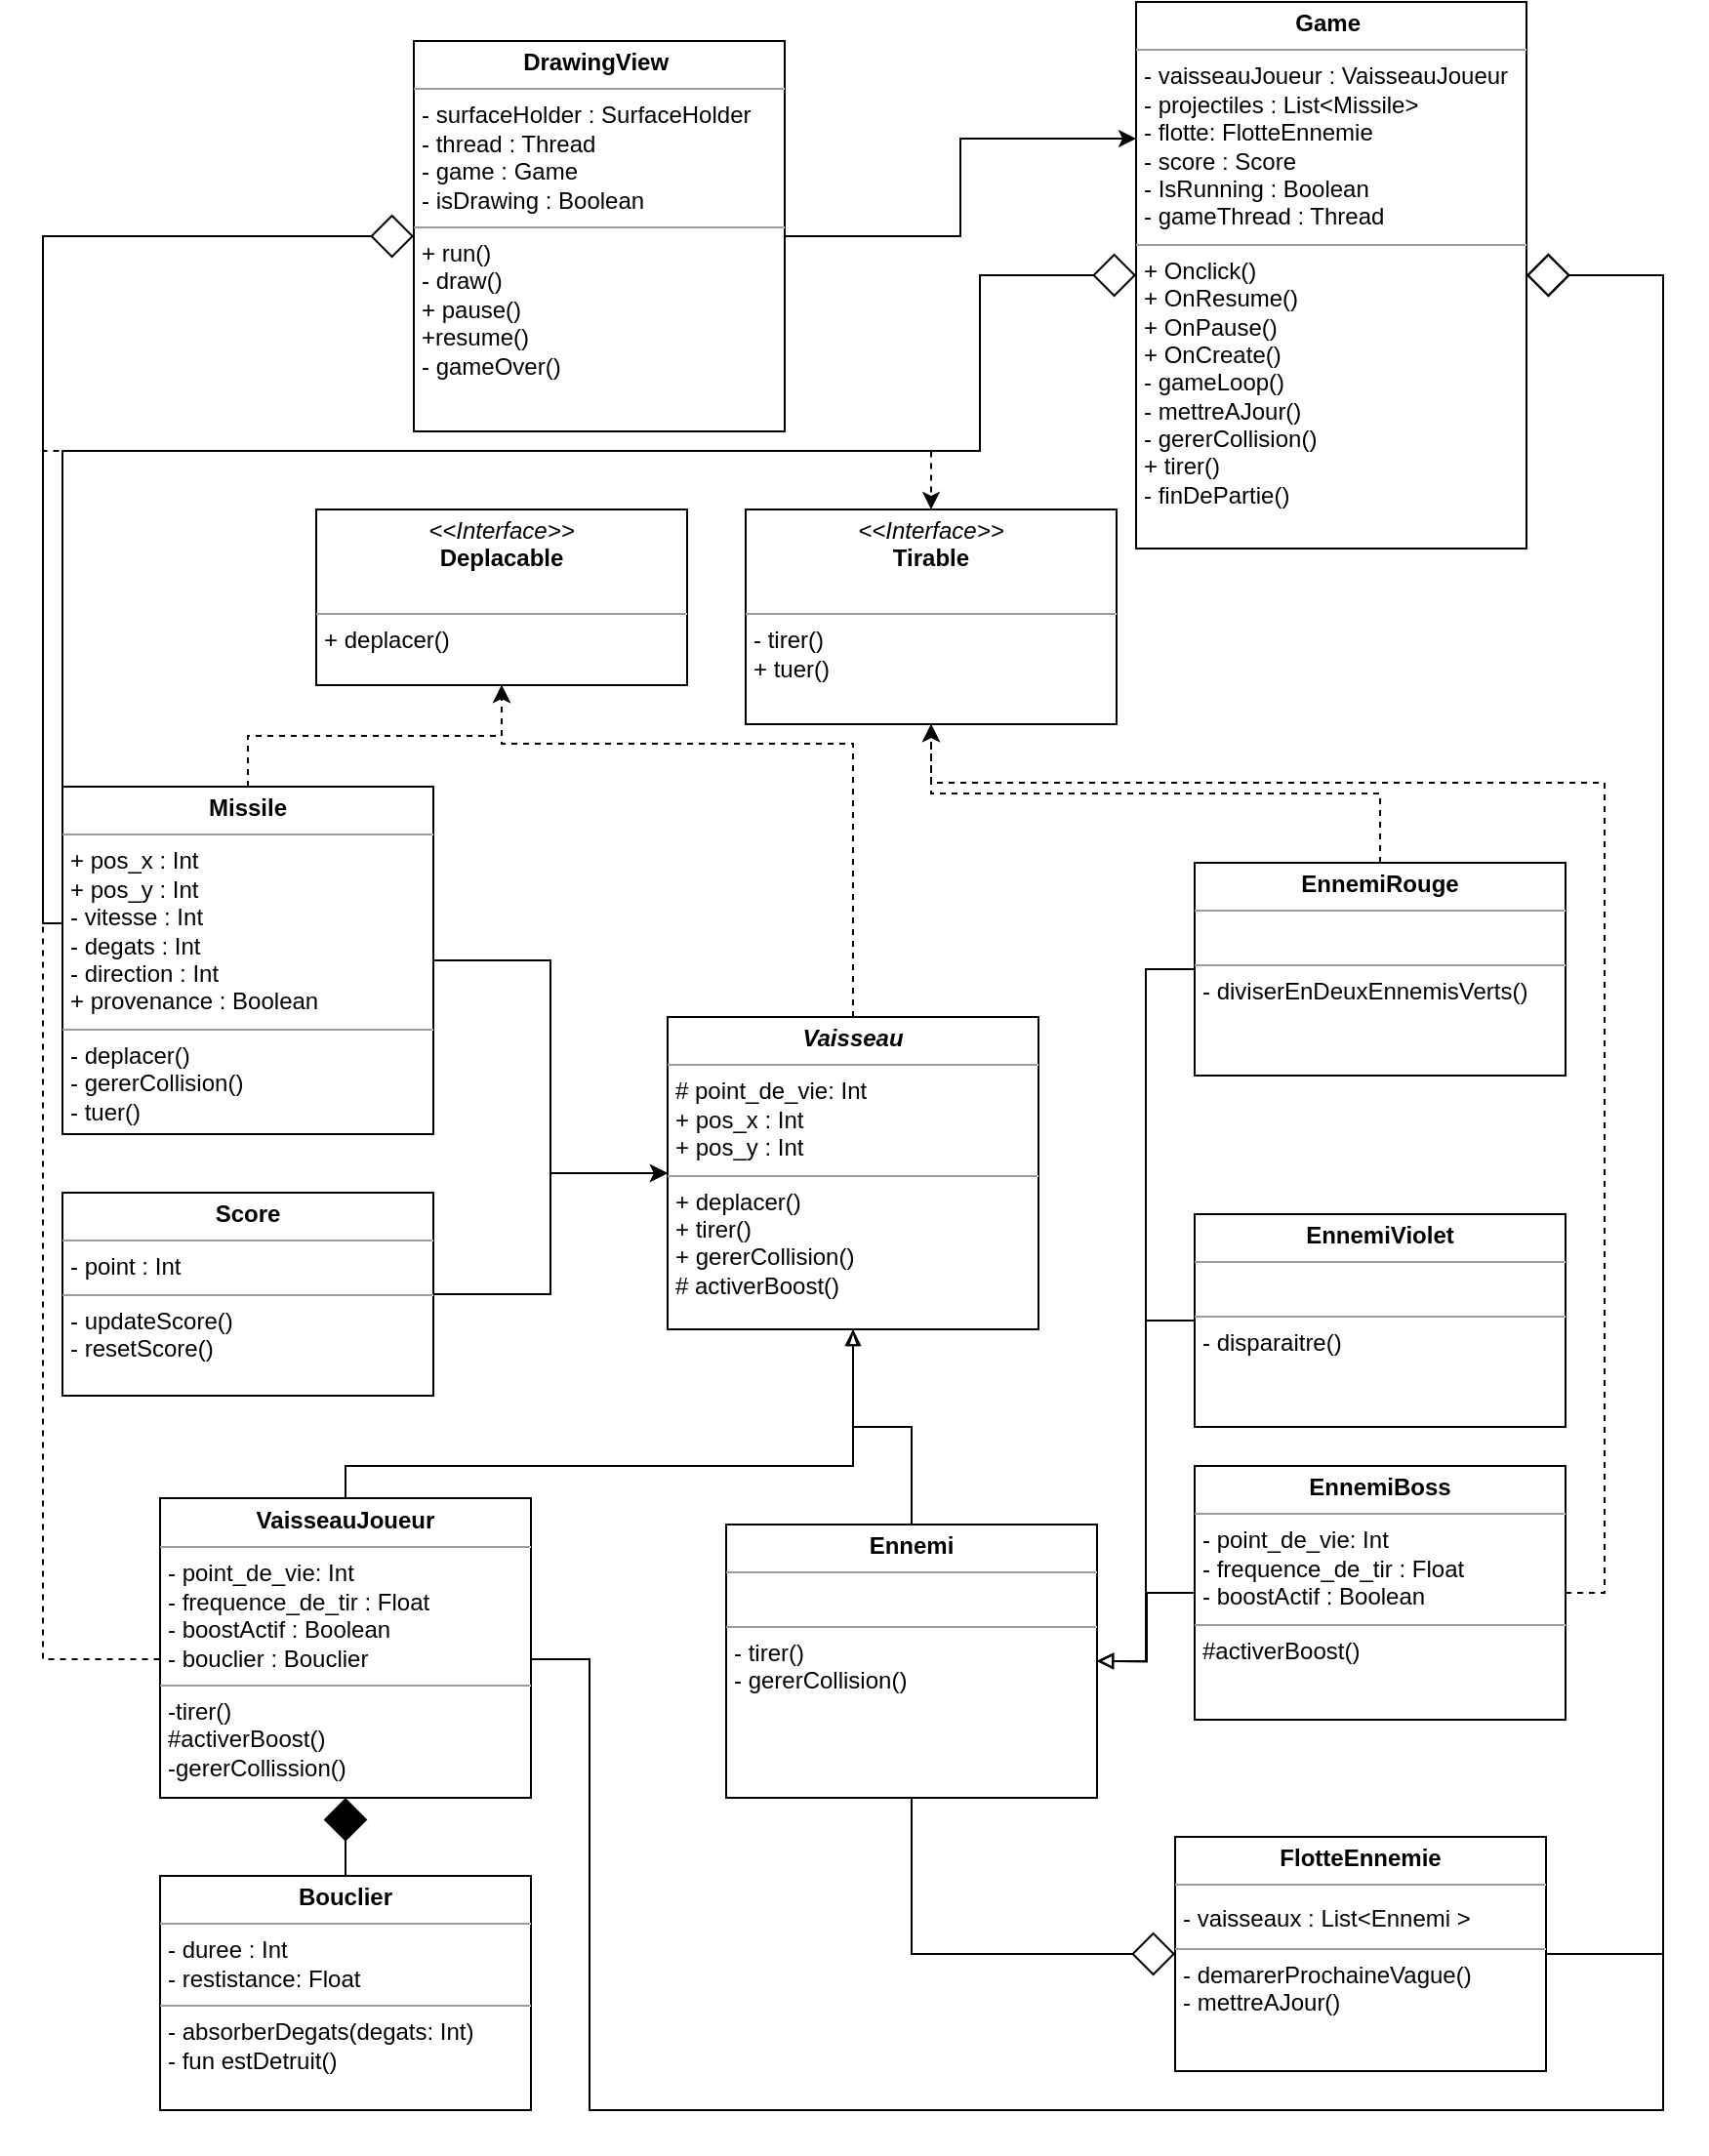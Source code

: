 <mxfile version="26.2.2">
  <diagram name="Page-1" id="c4acf3e9-155e-7222-9cf6-157b1a14988f">
    <mxGraphModel dx="2077" dy="860" grid="1" gridSize="10" guides="1" tooltips="1" connect="1" arrows="1" fold="1" page="1" pageScale="1" pageWidth="850" pageHeight="1100" background="none" math="0" shadow="0">
      <root>
        <mxCell id="0" />
        <mxCell id="1" parent="0" />
        <mxCell id="62QaWRVeRqETwR_Hx8hf-10" style="edgeStyle=orthogonalEdgeStyle;rounded=0;orthogonalLoop=1;jettySize=auto;html=1;exitX=0.5;exitY=0;exitDx=0;exitDy=0;entryX=0.5;entryY=1;entryDx=0;entryDy=0;endArrow=block;endFill=0;" parent="1" source="5d2195bd80daf111-9" target="5d2195bd80daf111-10" edge="1">
          <mxGeometry relative="1" as="geometry" />
        </mxCell>
        <mxCell id="62QaWRVeRqETwR_Hx8hf-21" style="edgeStyle=orthogonalEdgeStyle;rounded=0;orthogonalLoop=1;jettySize=auto;html=1;exitX=0.5;exitY=1;exitDx=0;exitDy=0;entryX=0;entryY=0.5;entryDx=0;entryDy=0;endArrow=diamond;endFill=0;targetPerimeterSpacing=0;endSize=20;" parent="1" source="5d2195bd80daf111-9" target="62QaWRVeRqETwR_Hx8hf-19" edge="1">
          <mxGeometry relative="1" as="geometry" />
        </mxCell>
        <mxCell id="5d2195bd80daf111-9" value="&lt;p style=&quot;margin:0px;margin-top:4px;text-align:center;&quot;&gt;&lt;b&gt;Ennemi&lt;/b&gt;&lt;/p&gt;&lt;hr size=&quot;1&quot;&gt;&lt;p style=&quot;margin:0px;margin-left:4px;&quot;&gt;&lt;br&gt;&lt;/p&gt;&lt;hr size=&quot;1&quot;&gt;&lt;p style=&quot;margin:0px;margin-left:4px;&quot;&gt;&lt;span style=&quot;background-color: transparent; color: light-dark(rgb(0, 0, 0), rgb(255, 255, 255));&quot;&gt;- tirer()&lt;/span&gt;&lt;/p&gt;&lt;p style=&quot;margin:0px;margin-left:4px;&quot;&gt;&lt;span style=&quot;background-color: transparent; color: light-dark(rgb(0, 0, 0), rgb(255, 255, 255));&quot;&gt;- gererCollision()&lt;/span&gt;&lt;/p&gt;&lt;p style=&quot;margin:0px;margin-left:4px;&quot;&gt;&lt;br&gt;&lt;/p&gt;" style="verticalAlign=top;align=left;overflow=fill;fontSize=12;fontFamily=Helvetica;html=1;rounded=0;shadow=0;comic=0;labelBackgroundColor=none;strokeWidth=1" parent="1" vertex="1">
          <mxGeometry x="360" y="780" width="190" height="140" as="geometry" />
        </mxCell>
        <mxCell id="62QaWRVeRqETwR_Hx8hf-40" style="edgeStyle=orthogonalEdgeStyle;rounded=0;orthogonalLoop=1;jettySize=auto;html=1;exitX=0.5;exitY=0;exitDx=0;exitDy=0;entryX=0.5;entryY=1;entryDx=0;entryDy=0;dashed=1;" parent="1" source="5d2195bd80daf111-10" target="5d2195bd80daf111-19" edge="1">
          <mxGeometry relative="1" as="geometry">
            <Array as="points">
              <mxPoint x="425" y="380" />
              <mxPoint x="245" y="380" />
            </Array>
          </mxGeometry>
        </mxCell>
        <mxCell id="5d2195bd80daf111-10" value="&lt;p style=&quot;margin:0px;margin-top:4px;text-align:center;&quot;&gt;&lt;b&gt;&lt;i&gt;Vaisseau&lt;/i&gt;&lt;/b&gt;&lt;/p&gt;&lt;hr size=&quot;1&quot;&gt;&lt;p style=&quot;margin:0px;margin-left:4px;&quot;&gt;# point_de_vie: Int&lt;/p&gt;&lt;p style=&quot;margin:0px;margin-left:4px;&quot;&gt;+ pos_x : Int&lt;/p&gt;&lt;p style=&quot;margin:0px;margin-left:4px;&quot;&gt;+ pos_y : Int&lt;/p&gt;&lt;hr size=&quot;1&quot;&gt;&lt;p style=&quot;margin:0px;margin-left:4px;&quot;&gt;+ deplacer()&lt;/p&gt;&lt;p style=&quot;margin:0px;margin-left:4px;&quot;&gt;+ tirer()&lt;/p&gt;&lt;p style=&quot;margin:0px;margin-left:4px;&quot;&gt;&lt;span style=&quot;background-color: transparent; color: light-dark(rgb(0, 0, 0), rgb(255, 255, 255));&quot;&gt;+ gererCollision()&lt;/span&gt;&lt;/p&gt;&lt;p style=&quot;margin:0px;margin-left:4px;&quot;&gt;# activerBoost()&lt;/p&gt;" style="verticalAlign=top;align=left;overflow=fill;fontSize=12;fontFamily=Helvetica;html=1;rounded=0;shadow=0;comic=0;labelBackgroundColor=none;strokeWidth=1" parent="1" vertex="1">
          <mxGeometry x="330" y="520" width="190" height="160" as="geometry" />
        </mxCell>
        <mxCell id="62QaWRVeRqETwR_Hx8hf-38" style="edgeStyle=orthogonalEdgeStyle;rounded=0;orthogonalLoop=1;jettySize=auto;html=1;exitX=0;exitY=0.5;exitDx=0;exitDy=0;entryX=0.5;entryY=0;entryDx=0;entryDy=0;dashed=1;" parent="1" source="5d2195bd80daf111-12" target="5d2195bd80daf111-15" edge="1">
          <mxGeometry relative="1" as="geometry">
            <Array as="points">
              <mxPoint x="70" y="849" />
              <mxPoint x="10" y="849" />
              <mxPoint x="10" y="230" />
              <mxPoint x="465" y="230" />
            </Array>
          </mxGeometry>
        </mxCell>
        <mxCell id="62QaWRVeRqETwR_Hx8hf-44" style="edgeStyle=orthogonalEdgeStyle;rounded=0;orthogonalLoop=1;jettySize=auto;html=1;exitX=1;exitY=0.5;exitDx=0;exitDy=0;entryX=1;entryY=0.5;entryDx=0;entryDy=0;endArrow=diamond;endFill=0;endSize=20;" parent="1" source="5d2195bd80daf111-12" target="5d2195bd80daf111-18" edge="1">
          <mxGeometry relative="1" as="geometry">
            <Array as="points">
              <mxPoint x="260" y="849" />
              <mxPoint x="290" y="849" />
              <mxPoint x="290" y="1080" />
              <mxPoint x="840" y="1080" />
              <mxPoint x="840" y="140" />
            </Array>
          </mxGeometry>
        </mxCell>
        <mxCell id="62QaWRVeRqETwR_Hx8hf-49" style="edgeStyle=orthogonalEdgeStyle;rounded=0;orthogonalLoop=1;jettySize=auto;html=1;exitX=0.5;exitY=0;exitDx=0;exitDy=0;entryX=0.5;entryY=1;entryDx=0;entryDy=0;endArrow=blockThin;endFill=0;" parent="1" source="5d2195bd80daf111-12" target="5d2195bd80daf111-10" edge="1">
          <mxGeometry relative="1" as="geometry">
            <Array as="points">
              <mxPoint x="165" y="750" />
              <mxPoint x="425" y="750" />
            </Array>
          </mxGeometry>
        </mxCell>
        <mxCell id="5d2195bd80daf111-12" value="&lt;p style=&quot;margin:0px;margin-top:4px;text-align:center;&quot;&gt;&lt;b&gt;VaisseauJoueur&lt;/b&gt;&lt;/p&gt;&lt;hr size=&quot;1&quot;&gt;&lt;p style=&quot;margin:0px;margin-left:4px;&quot;&gt;- point_de_vie: Int&lt;br&gt;&lt;/p&gt;&lt;p style=&quot;margin:0px;margin-left:4px;&quot;&gt;- frequence_de_tir : Float&lt;/p&gt;&lt;p style=&quot;margin:0px;margin-left:4px;&quot;&gt;- boostActif : Boolean&lt;/p&gt;&lt;p style=&quot;margin:0px;margin-left:4px;&quot;&gt;- bouclier : Bouclier&lt;/p&gt;&lt;hr size=&quot;1&quot;&gt;&lt;p style=&quot;margin:0px;margin-left:4px;&quot;&gt;-tirer()&lt;/p&gt;&lt;p style=&quot;margin:0px;margin-left:4px;&quot;&gt;#activerBoost()&lt;/p&gt;&lt;p style=&quot;margin:0px;margin-left:4px;&quot;&gt;-gererCollission()&lt;/p&gt;&lt;p style=&quot;margin:0px;margin-left:4px;&quot;&gt;&lt;br&gt;&lt;/p&gt;" style="verticalAlign=top;align=left;overflow=fill;fontSize=12;fontFamily=Helvetica;html=1;rounded=0;shadow=0;comic=0;labelBackgroundColor=none;strokeWidth=1" parent="1" vertex="1">
          <mxGeometry x="70" y="766.5" width="190" height="153.5" as="geometry" />
        </mxCell>
        <mxCell id="5d2195bd80daf111-15" value="&lt;p style=&quot;margin:0px;margin-top:4px;text-align:center;&quot;&gt;&lt;i&gt;&amp;lt;&amp;lt;Interface&amp;gt;&amp;gt;&lt;/i&gt;&lt;br&gt;&lt;b&gt;Tirable&lt;/b&gt;&lt;/p&gt;&lt;p style=&quot;margin:0px;margin-left:4px;&quot;&gt;&lt;br&gt;&lt;/p&gt;&lt;hr size=&quot;1&quot;&gt;&lt;p style=&quot;margin:0px;margin-left:4px;&quot;&gt;- tirer()&lt;br&gt;+ tuer()&lt;/p&gt;" style="verticalAlign=top;align=left;overflow=fill;fontSize=12;fontFamily=Helvetica;html=1;rounded=0;shadow=0;comic=0;labelBackgroundColor=none;strokeWidth=1" parent="1" vertex="1">
          <mxGeometry x="370" y="260" width="190" height="110" as="geometry" />
        </mxCell>
        <mxCell id="5d2195bd80daf111-18" value="&lt;p style=&quot;margin:0px;margin-top:4px;text-align:center;&quot;&gt;&lt;b&gt;Game&amp;nbsp;&lt;/b&gt;&lt;/p&gt;&lt;hr size=&quot;1&quot;&gt;&lt;p style=&quot;margin:0px;margin-left:4px;&quot;&gt;- vaisseauJoueur : VaisseauJoueur&lt;/p&gt;&lt;p style=&quot;margin:0px;margin-left:4px;&quot;&gt;- projectiles : List&amp;lt;Missile&amp;gt;&lt;/p&gt;&lt;p style=&quot;margin:0px;margin-left:4px;&quot;&gt;- flotte: FlotteEnnemie&lt;/p&gt;&lt;p style=&quot;margin:0px;margin-left:4px;&quot;&gt;- score : Score&lt;/p&gt;&lt;p style=&quot;margin:0px;margin-left:4px;&quot;&gt;- IsRunning : Boolean&lt;/p&gt;&lt;p style=&quot;margin:0px;margin-left:4px;&quot;&gt;- gameThread : Thread&lt;/p&gt;&lt;hr size=&quot;1&quot;&gt;&lt;p style=&quot;margin:0px;margin-left:4px;&quot;&gt;+ Onclick()&lt;/p&gt;&lt;p style=&quot;margin:0px;margin-left:4px;&quot;&gt;+ OnResume()&lt;/p&gt;&lt;p style=&quot;margin:0px;margin-left:4px;&quot;&gt;+ OnPause()&lt;/p&gt;&lt;p style=&quot;margin:0px;margin-left:4px;&quot;&gt;+ OnCreate()&lt;/p&gt;&lt;p style=&quot;margin:0px;margin-left:4px;&quot;&gt;- gameLoop()&lt;/p&gt;&lt;p style=&quot;margin:0px;margin-left:4px;&quot;&gt;- mettreAJour()&lt;/p&gt;&lt;p style=&quot;margin:0px;margin-left:4px;&quot;&gt;- gererCollision()&lt;/p&gt;&lt;p style=&quot;margin:0px;margin-left:4px;&quot;&gt;+ tirer()&lt;/p&gt;&lt;p style=&quot;margin:0px;margin-left:4px;&quot;&gt;- finDePartie()&lt;/p&gt;" style="verticalAlign=top;align=left;overflow=fill;fontSize=12;fontFamily=Helvetica;html=1;rounded=0;shadow=0;comic=0;labelBackgroundColor=none;strokeWidth=1" parent="1" vertex="1">
          <mxGeometry x="570" width="200" height="280" as="geometry" />
        </mxCell>
        <mxCell id="5d2195bd80daf111-19" value="&lt;p style=&quot;margin:0px;margin-top:4px;text-align:center;&quot;&gt;&lt;i&gt;&amp;lt;&amp;lt;Interface&amp;gt;&amp;gt;&lt;/i&gt;&lt;br&gt;&lt;b&gt;Deplacable&lt;/b&gt;&lt;/p&gt;&lt;p style=&quot;margin:0px;margin-left:4px;&quot;&gt;&lt;br&gt;&lt;/p&gt;&lt;hr size=&quot;1&quot;&gt;&lt;p style=&quot;margin:0px;margin-left:4px;&quot;&gt;+ deplacer()&lt;br&gt;&lt;br&gt;&lt;/p&gt;" style="verticalAlign=top;align=left;overflow=fill;fontSize=12;fontFamily=Helvetica;html=1;rounded=0;shadow=0;comic=0;labelBackgroundColor=none;strokeWidth=1" parent="1" vertex="1">
          <mxGeometry x="150" y="260" width="190" height="90" as="geometry" />
        </mxCell>
        <mxCell id="62QaWRVeRqETwR_Hx8hf-22" style="edgeStyle=orthogonalEdgeStyle;rounded=0;orthogonalLoop=1;jettySize=auto;html=1;exitX=1;exitY=0.5;exitDx=0;exitDy=0;entryX=0;entryY=0.5;entryDx=0;entryDy=0;" parent="1" source="5d2195bd80daf111-20" target="5d2195bd80daf111-10" edge="1">
          <mxGeometry relative="1" as="geometry" />
        </mxCell>
        <mxCell id="62QaWRVeRqETwR_Hx8hf-39" style="edgeStyle=orthogonalEdgeStyle;rounded=0;orthogonalLoop=1;jettySize=auto;html=1;exitX=0.5;exitY=0;exitDx=0;exitDy=0;entryX=0.5;entryY=1;entryDx=0;entryDy=0;dashed=1;" parent="1" source="5d2195bd80daf111-20" target="5d2195bd80daf111-19" edge="1">
          <mxGeometry relative="1" as="geometry" />
        </mxCell>
        <mxCell id="62QaWRVeRqETwR_Hx8hf-47" style="edgeStyle=orthogonalEdgeStyle;rounded=0;orthogonalLoop=1;jettySize=auto;html=1;exitX=0;exitY=0.5;exitDx=0;exitDy=0;entryX=0;entryY=0.5;entryDx=0;entryDy=0;endArrow=diamond;endFill=0;endSize=20;" parent="1" source="5d2195bd80daf111-20" target="62QaWRVeRqETwR_Hx8hf-35" edge="1">
          <mxGeometry relative="1" as="geometry">
            <Array as="points">
              <mxPoint x="20" y="472" />
              <mxPoint x="10" y="472" />
              <mxPoint x="10" y="120" />
            </Array>
          </mxGeometry>
        </mxCell>
        <mxCell id="62QaWRVeRqETwR_Hx8hf-48" style="edgeStyle=orthogonalEdgeStyle;rounded=0;orthogonalLoop=1;jettySize=auto;html=1;exitX=0;exitY=0.5;exitDx=0;exitDy=0;entryX=0;entryY=0.5;entryDx=0;entryDy=0;endArrow=diamond;endFill=0;endSize=20;" parent="1" source="5d2195bd80daf111-20" target="5d2195bd80daf111-18" edge="1">
          <mxGeometry relative="1" as="geometry">
            <Array as="points">
              <mxPoint x="20" y="230" />
              <mxPoint x="490" y="230" />
              <mxPoint x="490" y="140" />
            </Array>
          </mxGeometry>
        </mxCell>
        <mxCell id="5d2195bd80daf111-20" value="&lt;p style=&quot;margin:0px;margin-top:4px;text-align:center;&quot;&gt;&lt;b&gt;Missile&lt;/b&gt;&lt;/p&gt;&lt;hr size=&quot;1&quot;&gt;&lt;p style=&quot;margin:0px;margin-left:4px;&quot;&gt;+ pos_x : Int&lt;br&gt;&lt;/p&gt;&lt;p style=&quot;margin:0px;margin-left:4px;&quot;&gt;+ pos_y : Int&lt;/p&gt;&lt;p style=&quot;margin:0px;margin-left:4px;&quot;&gt;- vitesse : Int&lt;/p&gt;&lt;p style=&quot;margin:0px;margin-left:4px;&quot;&gt;- degats : Int&lt;/p&gt;&lt;p style=&quot;margin:0px;margin-left:4px;&quot;&gt;- direction : Int&lt;/p&gt;&lt;p style=&quot;margin:0px;margin-left:4px;&quot;&gt;+ provenance : Boolean&lt;/p&gt;&lt;hr size=&quot;1&quot;&gt;&lt;p style=&quot;margin:0px;margin-left:4px;&quot;&gt;- deplacer()&lt;/p&gt;&lt;p style=&quot;margin:0px;margin-left:4px;&quot;&gt;- gererCollision()&lt;/p&gt;&lt;p style=&quot;margin:0px;margin-left:4px;&quot;&gt;- tuer()&lt;/p&gt;&lt;p style=&quot;margin:0px;margin-left:4px;&quot;&gt;&lt;br&gt;&lt;/p&gt;&lt;p style=&quot;margin:0px;margin-left:4px;&quot;&gt;&lt;br&gt;&lt;/p&gt;" style="verticalAlign=top;align=left;overflow=fill;fontSize=12;fontFamily=Helvetica;html=1;rounded=0;shadow=0;comic=0;labelBackgroundColor=none;strokeWidth=1" parent="1" vertex="1">
          <mxGeometry x="20" y="402" width="190" height="178" as="geometry" />
        </mxCell>
        <mxCell id="62QaWRVeRqETwR_Hx8hf-14" style="edgeStyle=orthogonalEdgeStyle;rounded=0;orthogonalLoop=1;jettySize=auto;html=1;exitX=0;exitY=0.5;exitDx=0;exitDy=0;entryX=1;entryY=0.5;entryDx=0;entryDy=0;endArrow=block;endFill=0;" parent="1" source="62QaWRVeRqETwR_Hx8hf-12" target="5d2195bd80daf111-9" edge="1">
          <mxGeometry relative="1" as="geometry" />
        </mxCell>
        <mxCell id="62QaWRVeRqETwR_Hx8hf-42" style="edgeStyle=orthogonalEdgeStyle;rounded=0;orthogonalLoop=1;jettySize=auto;html=1;exitX=0.5;exitY=0;exitDx=0;exitDy=0;entryX=0.5;entryY=1;entryDx=0;entryDy=0;dashed=1;" parent="1" source="62QaWRVeRqETwR_Hx8hf-12" target="5d2195bd80daf111-15" edge="1">
          <mxGeometry relative="1" as="geometry" />
        </mxCell>
        <mxCell id="62QaWRVeRqETwR_Hx8hf-12" value="&lt;p style=&quot;margin:0px;margin-top:4px;text-align:center;&quot;&gt;&lt;b&gt;EnnemiRouge&lt;/b&gt;&lt;/p&gt;&lt;hr size=&quot;1&quot;&gt;&lt;p style=&quot;margin:0px;margin-left:4px;&quot;&gt;&lt;br&gt;&lt;/p&gt;&lt;hr size=&quot;1&quot;&gt;&lt;p style=&quot;margin:0px;margin-left:4px;&quot;&gt;- diviserEnDeuxEnnemisVerts()&lt;br&gt;&lt;br&gt;&lt;/p&gt;" style="verticalAlign=top;align=left;overflow=fill;fontSize=12;fontFamily=Helvetica;html=1;rounded=0;shadow=0;comic=0;labelBackgroundColor=none;strokeWidth=1" parent="1" vertex="1">
          <mxGeometry x="600" y="441" width="190" height="109" as="geometry" />
        </mxCell>
        <mxCell id="62QaWRVeRqETwR_Hx8hf-16" style="edgeStyle=orthogonalEdgeStyle;rounded=0;orthogonalLoop=1;jettySize=auto;html=1;exitX=0;exitY=0.5;exitDx=0;exitDy=0;entryX=1;entryY=0.5;entryDx=0;entryDy=0;endArrow=block;endFill=0;" parent="1" source="62QaWRVeRqETwR_Hx8hf-13" target="5d2195bd80daf111-9" edge="1">
          <mxGeometry relative="1" as="geometry" />
        </mxCell>
        <mxCell id="62QaWRVeRqETwR_Hx8hf-13" value="&lt;p style=&quot;margin:0px;margin-top:4px;text-align:center;&quot;&gt;&lt;b&gt;EnnemiViolet&lt;/b&gt;&lt;/p&gt;&lt;hr size=&quot;1&quot;&gt;&lt;p style=&quot;margin:0px;margin-left:4px;&quot;&gt;&lt;br&gt;&lt;/p&gt;&lt;hr size=&quot;1&quot;&gt;&lt;p style=&quot;margin:0px;margin-left:4px;&quot;&gt;- disparaitre()&lt;br&gt;&lt;/p&gt;" style="verticalAlign=top;align=left;overflow=fill;fontSize=12;fontFamily=Helvetica;html=1;rounded=0;shadow=0;comic=0;labelBackgroundColor=none;strokeWidth=1" parent="1" vertex="1">
          <mxGeometry x="600" y="621" width="190" height="109" as="geometry" />
        </mxCell>
        <mxCell id="62QaWRVeRqETwR_Hx8hf-18" style="edgeStyle=orthogonalEdgeStyle;rounded=0;orthogonalLoop=1;jettySize=auto;html=1;exitX=0;exitY=0.5;exitDx=0;exitDy=0;endArrow=block;endFill=0;" parent="1" source="62QaWRVeRqETwR_Hx8hf-17" edge="1">
          <mxGeometry relative="1" as="geometry">
            <mxPoint x="550" y="849.818" as="targetPoint" />
          </mxGeometry>
        </mxCell>
        <mxCell id="62QaWRVeRqETwR_Hx8hf-41" style="edgeStyle=orthogonalEdgeStyle;rounded=0;orthogonalLoop=1;jettySize=auto;html=1;exitX=1;exitY=0.5;exitDx=0;exitDy=0;dashed=1;entryX=0.5;entryY=1;entryDx=0;entryDy=0;" parent="1" source="62QaWRVeRqETwR_Hx8hf-17" target="5d2195bd80daf111-15" edge="1">
          <mxGeometry relative="1" as="geometry">
            <Array as="points">
              <mxPoint x="810" y="815" />
              <mxPoint x="810" y="400" />
              <mxPoint x="465" y="400" />
            </Array>
          </mxGeometry>
        </mxCell>
        <mxCell id="62QaWRVeRqETwR_Hx8hf-17" value="&lt;p style=&quot;margin:0px;margin-top:4px;text-align:center;&quot;&gt;&lt;b&gt;EnnemiBoss&lt;/b&gt;&lt;/p&gt;&lt;hr size=&quot;1&quot;&gt;&lt;p style=&quot;margin:0px;margin-left:4px;&quot;&gt;- point_de_vie: Int&lt;/p&gt;&lt;p style=&quot;margin:0px;margin-left:4px;&quot;&gt;- frequence_de_tir : Float&lt;/p&gt;&lt;p style=&quot;margin:0px;margin-left:4px;&quot;&gt;- boostActif : Boolean&lt;/p&gt;&lt;hr size=&quot;1&quot;&gt;&lt;p style=&quot;margin:0px;margin-left:4px;&quot;&gt;#activerBoost()&lt;/p&gt;&lt;p style=&quot;margin:0px;margin-left:4px;&quot;&gt;&lt;br&gt;&lt;br&gt;&lt;/p&gt;" style="verticalAlign=top;align=left;overflow=fill;fontSize=12;fontFamily=Helvetica;html=1;rounded=0;shadow=0;comic=0;labelBackgroundColor=none;strokeWidth=1" parent="1" vertex="1">
          <mxGeometry x="600" y="750" width="190" height="130" as="geometry" />
        </mxCell>
        <mxCell id="62QaWRVeRqETwR_Hx8hf-46" style="edgeStyle=orthogonalEdgeStyle;rounded=0;orthogonalLoop=1;jettySize=auto;html=1;exitX=1;exitY=0.5;exitDx=0;exitDy=0;entryX=1;entryY=0.5;entryDx=0;entryDy=0;endArrow=diamond;endFill=0;endSize=20;" parent="1" source="62QaWRVeRqETwR_Hx8hf-19" target="5d2195bd80daf111-18" edge="1">
          <mxGeometry relative="1" as="geometry">
            <Array as="points">
              <mxPoint x="840" y="1000" />
              <mxPoint x="840" y="140" />
            </Array>
          </mxGeometry>
        </mxCell>
        <mxCell id="62QaWRVeRqETwR_Hx8hf-19" value="&lt;p style=&quot;margin:0px;margin-top:4px;text-align:center;&quot;&gt;&lt;b&gt;FlotteEnnemie&lt;/b&gt;&lt;/p&gt;&lt;hr size=&quot;1&quot;&gt;&lt;p style=&quot;margin:0px;margin-left:4px;&quot;&gt;- vaisseaux : List&amp;lt;Ennemi &amp;gt;&lt;span style=&quot;font-size: 12pt; text-indent: -18pt; text-wrap-mode: wrap; background-color: transparent; color: light-dark(rgb(0, 0, 0), rgb(255, 255, 255)); font-family: Symbol;&quot;&gt;&lt;span style=&quot;font-variant-numeric: normal; font-variant-east-asian: normal; font-variant-alternates: normal; font-size-adjust: none; font-kerning: auto; font-optical-sizing: auto; font-feature-settings: normal; font-variation-settings: normal; font-variant-position: normal; font-variant-emoji: normal; font-stretch: normal; font-size: 7pt; line-height: normal; font-family: &amp;quot;Times New Roman&amp;quot;;&quot;&gt;&amp;nbsp; &amp;nbsp; &amp;nbsp;&amp;nbsp;&lt;/span&gt;&lt;/span&gt;&lt;/p&gt;&lt;p style=&quot;margin: 0cm 0cm 0cm 108pt; font-size: 12pt; font-family: Aptos, sans-serif; text-wrap-mode: wrap; text-indent: -18pt;&quot; class=&quot;MsoListParagraph&quot;&gt;&lt;/p&gt;&lt;hr size=&quot;1&quot;&gt;&lt;p style=&quot;margin:0px;margin-left:4px;&quot;&gt;- demarerProchaineVague()&lt;/p&gt;&lt;p style=&quot;margin:0px;margin-left:4px;&quot;&gt;- mettreAJour()&lt;/p&gt;" style="verticalAlign=top;align=left;overflow=fill;fontSize=12;fontFamily=Helvetica;html=1;rounded=0;shadow=0;comic=0;labelBackgroundColor=none;strokeWidth=1" parent="1" vertex="1">
          <mxGeometry x="590" y="940" width="190" height="120" as="geometry" />
        </mxCell>
        <mxCell id="62QaWRVeRqETwR_Hx8hf-26" style="edgeStyle=orthogonalEdgeStyle;rounded=0;orthogonalLoop=1;jettySize=auto;html=1;exitX=1;exitY=0.5;exitDx=0;exitDy=0;entryX=0;entryY=0.5;entryDx=0;entryDy=0;" parent="1" source="62QaWRVeRqETwR_Hx8hf-23" target="5d2195bd80daf111-10" edge="1">
          <mxGeometry relative="1" as="geometry" />
        </mxCell>
        <mxCell id="62QaWRVeRqETwR_Hx8hf-23" value="&lt;p style=&quot;margin:0px;margin-top:4px;text-align:center;&quot;&gt;&lt;b&gt;Score&lt;/b&gt;&lt;/p&gt;&lt;hr size=&quot;1&quot;&gt;&lt;p style=&quot;margin:0px;margin-left:4px;&quot;&gt;- point : Int&lt;/p&gt;&lt;hr size=&quot;1&quot;&gt;&lt;p style=&quot;margin:0px;margin-left:4px;&quot;&gt;- updateScore()&lt;/p&gt;&lt;p style=&quot;margin:0px;margin-left:4px;&quot;&gt;- resetScore()&lt;/p&gt;" style="verticalAlign=top;align=left;overflow=fill;fontSize=12;fontFamily=Helvetica;html=1;rounded=0;shadow=0;comic=0;labelBackgroundColor=none;strokeWidth=1" parent="1" vertex="1">
          <mxGeometry x="20" y="610" width="190" height="104" as="geometry" />
        </mxCell>
        <mxCell id="62QaWRVeRqETwR_Hx8hf-36" style="edgeStyle=orthogonalEdgeStyle;rounded=0;orthogonalLoop=1;jettySize=auto;html=1;exitX=0.5;exitY=0;exitDx=0;exitDy=0;entryX=0.5;entryY=1;entryDx=0;entryDy=0;endArrow=diamond;endFill=1;endSize=20;" parent="1" source="62QaWRVeRqETwR_Hx8hf-27" target="5d2195bd80daf111-12" edge="1">
          <mxGeometry relative="1" as="geometry" />
        </mxCell>
        <mxCell id="62QaWRVeRqETwR_Hx8hf-27" value="&lt;p style=&quot;margin:0px;margin-top:4px;text-align:center;&quot;&gt;&lt;b&gt;Bouclier&lt;/b&gt;&lt;/p&gt;&lt;hr size=&quot;1&quot;&gt;&lt;p style=&quot;margin:0px;margin-left:4px;&quot;&gt;- duree : Int&lt;br&gt;- restistance: Float&lt;/p&gt;&lt;hr size=&quot;1&quot;&gt;&lt;p style=&quot;margin:0px;margin-left:4px;&quot;&gt;-&amp;nbsp;&lt;span style=&quot;background-color: transparent; color: light-dark(rgb(0, 0, 0), rgb(255, 255, 255));&quot;&gt;absorberDegats(degats: Int)&lt;/span&gt;&lt;/p&gt;&lt;p style=&quot;margin:0px;margin-left:4px;&quot;&gt;- fun estDetruit()&lt;/p&gt;&lt;p style=&quot;margin:0px;margin-left:4px;&quot;&gt;&lt;br&gt;&lt;/p&gt;" style="verticalAlign=top;align=left;overflow=fill;fontSize=12;fontFamily=Helvetica;html=1;rounded=0;shadow=0;comic=0;labelBackgroundColor=none;strokeWidth=1" parent="1" vertex="1">
          <mxGeometry x="70" y="960" width="190" height="120" as="geometry" />
        </mxCell>
        <mxCell id="_vCCF0hSK18hMk93YbSK-3" style="edgeStyle=orthogonalEdgeStyle;rounded=0;orthogonalLoop=1;jettySize=auto;html=1;exitX=1;exitY=0.5;exitDx=0;exitDy=0;entryX=0;entryY=0.25;entryDx=0;entryDy=0;" parent="1" source="62QaWRVeRqETwR_Hx8hf-35" target="5d2195bd80daf111-18" edge="1">
          <mxGeometry relative="1" as="geometry" />
        </mxCell>
        <mxCell id="62QaWRVeRqETwR_Hx8hf-35" value="&lt;p style=&quot;margin:0px;margin-top:4px;text-align:center;&quot;&gt;&lt;b style=&quot;background-color: transparent; color: light-dark(rgb(0, 0, 0), rgb(255, 255, 255));&quot;&gt;DrawingView&amp;nbsp;&lt;/b&gt;&lt;/p&gt;&lt;hr size=&quot;1&quot;&gt;&lt;p style=&quot;margin:0px;margin-left:4px;&quot;&gt;- surfaceHolder : SurfaceHolder&amp;nbsp;&lt;/p&gt;&lt;p style=&quot;margin:0px;margin-left:4px;&quot;&gt;- thread : Thread&lt;/p&gt;&lt;p style=&quot;margin:0px;margin-left:4px;&quot;&gt;- game : Game&lt;/p&gt;&lt;p style=&quot;margin:0px;margin-left:4px;&quot;&gt;- isDrawing : Boolean&lt;/p&gt;&lt;hr size=&quot;1&quot;&gt;&lt;p style=&quot;margin:0px;margin-left:4px;&quot;&gt;+ run()&lt;/p&gt;&lt;p style=&quot;margin:0px;margin-left:4px;&quot;&gt;- draw()&lt;/p&gt;&lt;p style=&quot;margin:0px;margin-left:4px;&quot;&gt;+ pause()&lt;/p&gt;&lt;p style=&quot;margin:0px;margin-left:4px;&quot;&gt;+resume()&lt;/p&gt;&lt;p style=&quot;margin:0px;margin-left:4px;&quot;&gt;- gameOver()&lt;/p&gt;" style="verticalAlign=top;align=left;overflow=fill;fontSize=12;fontFamily=Helvetica;html=1;rounded=0;shadow=0;comic=0;labelBackgroundColor=none;strokeWidth=1" parent="1" vertex="1">
          <mxGeometry x="200" y="20" width="190" height="200" as="geometry" />
        </mxCell>
        <mxCell id="62QaWRVeRqETwR_Hx8hf-50" style="edgeStyle=orthogonalEdgeStyle;rounded=0;orthogonalLoop=1;jettySize=auto;html=1;exitX=0.5;exitY=1;exitDx=0;exitDy=0;" parent="1" source="62QaWRVeRqETwR_Hx8hf-23" target="62QaWRVeRqETwR_Hx8hf-23" edge="1">
          <mxGeometry relative="1" as="geometry" />
        </mxCell>
      </root>
    </mxGraphModel>
  </diagram>
</mxfile>
